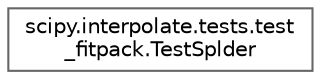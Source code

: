 digraph "Graphical Class Hierarchy"
{
 // LATEX_PDF_SIZE
  bgcolor="transparent";
  edge [fontname=Helvetica,fontsize=10,labelfontname=Helvetica,labelfontsize=10];
  node [fontname=Helvetica,fontsize=10,shape=box,height=0.2,width=0.4];
  rankdir="LR";
  Node0 [id="Node000000",label="scipy.interpolate.tests.test\l_fitpack.TestSplder",height=0.2,width=0.4,color="grey40", fillcolor="white", style="filled",URL="$d9/d73/classscipy_1_1interpolate_1_1tests_1_1test__fitpack_1_1TestSplder.html",tooltip=" "];
}
